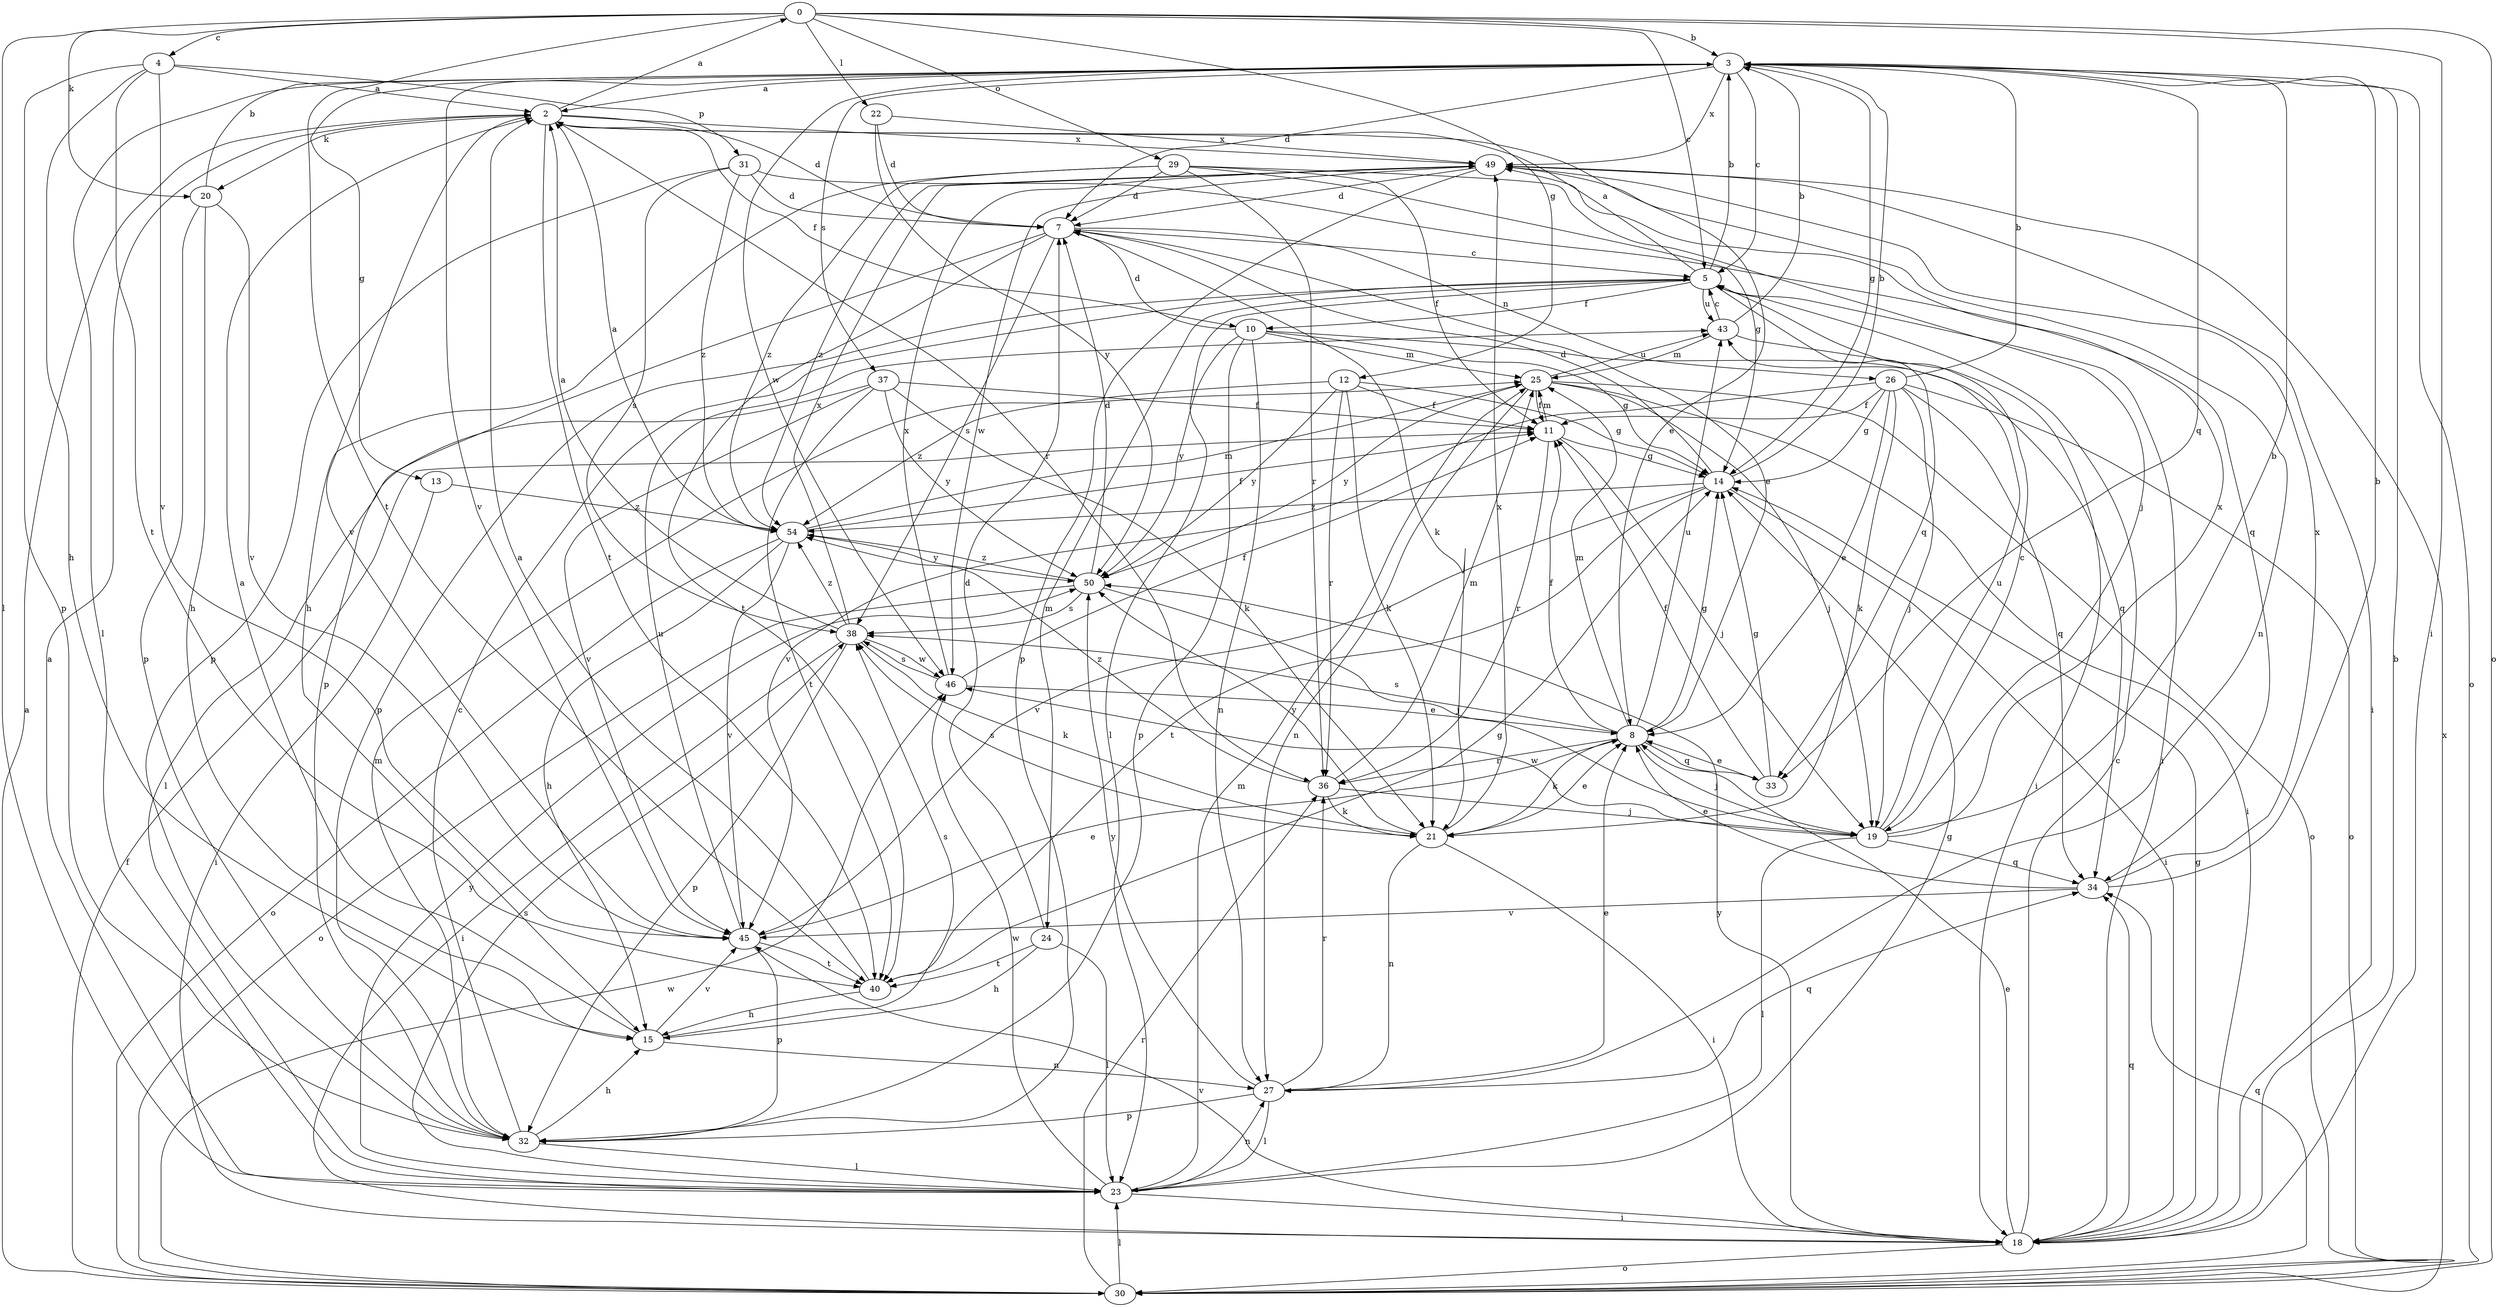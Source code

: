 strict digraph  {
0;
2;
3;
4;
5;
7;
8;
10;
11;
12;
13;
14;
15;
18;
19;
20;
21;
22;
23;
24;
25;
26;
27;
29;
30;
31;
32;
33;
34;
36;
37;
38;
40;
43;
45;
46;
49;
50;
54;
0 -> 3  [label=b];
0 -> 4  [label=c];
0 -> 5  [label=c];
0 -> 12  [label=g];
0 -> 18  [label=i];
0 -> 20  [label=k];
0 -> 22  [label=l];
0 -> 23  [label=l];
0 -> 29  [label=o];
0 -> 30  [label=o];
0 -> 40  [label=t];
2 -> 0  [label=a];
2 -> 7  [label=d];
2 -> 8  [label=e];
2 -> 10  [label=f];
2 -> 20  [label=k];
2 -> 36  [label=r];
2 -> 40  [label=t];
2 -> 45  [label=v];
2 -> 49  [label=x];
3 -> 2  [label=a];
3 -> 5  [label=c];
3 -> 7  [label=d];
3 -> 13  [label=g];
3 -> 14  [label=g];
3 -> 23  [label=l];
3 -> 30  [label=o];
3 -> 33  [label=q];
3 -> 37  [label=s];
3 -> 45  [label=v];
3 -> 46  [label=w];
3 -> 49  [label=x];
4 -> 2  [label=a];
4 -> 15  [label=h];
4 -> 31  [label=p];
4 -> 32  [label=p];
4 -> 40  [label=t];
4 -> 45  [label=v];
5 -> 2  [label=a];
5 -> 3  [label=b];
5 -> 10  [label=f];
5 -> 18  [label=i];
5 -> 23  [label=l];
5 -> 24  [label=m];
5 -> 32  [label=p];
5 -> 33  [label=q];
5 -> 43  [label=u];
7 -> 5  [label=c];
7 -> 8  [label=e];
7 -> 21  [label=k];
7 -> 26  [label=n];
7 -> 32  [label=p];
7 -> 38  [label=s];
7 -> 40  [label=t];
8 -> 11  [label=f];
8 -> 14  [label=g];
8 -> 19  [label=j];
8 -> 21  [label=k];
8 -> 25  [label=m];
8 -> 33  [label=q];
8 -> 36  [label=r];
8 -> 38  [label=s];
8 -> 43  [label=u];
10 -> 7  [label=d];
10 -> 14  [label=g];
10 -> 25  [label=m];
10 -> 27  [label=n];
10 -> 32  [label=p];
10 -> 34  [label=q];
10 -> 50  [label=y];
11 -> 14  [label=g];
11 -> 19  [label=j];
11 -> 25  [label=m];
11 -> 36  [label=r];
12 -> 11  [label=f];
12 -> 14  [label=g];
12 -> 21  [label=k];
12 -> 36  [label=r];
12 -> 50  [label=y];
12 -> 54  [label=z];
13 -> 18  [label=i];
13 -> 54  [label=z];
14 -> 3  [label=b];
14 -> 7  [label=d];
14 -> 18  [label=i];
14 -> 40  [label=t];
14 -> 45  [label=v];
14 -> 54  [label=z];
15 -> 2  [label=a];
15 -> 27  [label=n];
15 -> 38  [label=s];
15 -> 45  [label=v];
18 -> 3  [label=b];
18 -> 5  [label=c];
18 -> 8  [label=e];
18 -> 14  [label=g];
18 -> 30  [label=o];
18 -> 34  [label=q];
18 -> 45  [label=v];
18 -> 50  [label=y];
19 -> 3  [label=b];
19 -> 5  [label=c];
19 -> 23  [label=l];
19 -> 34  [label=q];
19 -> 43  [label=u];
19 -> 46  [label=w];
19 -> 49  [label=x];
20 -> 3  [label=b];
20 -> 15  [label=h];
20 -> 32  [label=p];
20 -> 45  [label=v];
21 -> 8  [label=e];
21 -> 18  [label=i];
21 -> 27  [label=n];
21 -> 38  [label=s];
21 -> 49  [label=x];
21 -> 50  [label=y];
22 -> 7  [label=d];
22 -> 49  [label=x];
22 -> 50  [label=y];
23 -> 2  [label=a];
23 -> 14  [label=g];
23 -> 18  [label=i];
23 -> 25  [label=m];
23 -> 27  [label=n];
23 -> 38  [label=s];
23 -> 46  [label=w];
23 -> 50  [label=y];
24 -> 7  [label=d];
24 -> 15  [label=h];
24 -> 23  [label=l];
24 -> 40  [label=t];
25 -> 11  [label=f];
25 -> 18  [label=i];
25 -> 19  [label=j];
25 -> 27  [label=n];
25 -> 30  [label=o];
25 -> 43  [label=u];
25 -> 50  [label=y];
26 -> 3  [label=b];
26 -> 8  [label=e];
26 -> 11  [label=f];
26 -> 14  [label=g];
26 -> 19  [label=j];
26 -> 21  [label=k];
26 -> 30  [label=o];
26 -> 34  [label=q];
26 -> 45  [label=v];
27 -> 8  [label=e];
27 -> 23  [label=l];
27 -> 32  [label=p];
27 -> 34  [label=q];
27 -> 36  [label=r];
27 -> 50  [label=y];
29 -> 7  [label=d];
29 -> 11  [label=f];
29 -> 14  [label=g];
29 -> 15  [label=h];
29 -> 19  [label=j];
29 -> 36  [label=r];
29 -> 54  [label=z];
30 -> 2  [label=a];
30 -> 11  [label=f];
30 -> 23  [label=l];
30 -> 34  [label=q];
30 -> 36  [label=r];
30 -> 46  [label=w];
30 -> 49  [label=x];
31 -> 7  [label=d];
31 -> 32  [label=p];
31 -> 34  [label=q];
31 -> 38  [label=s];
31 -> 54  [label=z];
32 -> 5  [label=c];
32 -> 15  [label=h];
32 -> 23  [label=l];
32 -> 25  [label=m];
33 -> 8  [label=e];
33 -> 11  [label=f];
33 -> 14  [label=g];
34 -> 3  [label=b];
34 -> 8  [label=e];
34 -> 45  [label=v];
34 -> 49  [label=x];
36 -> 19  [label=j];
36 -> 21  [label=k];
36 -> 25  [label=m];
36 -> 54  [label=z];
37 -> 11  [label=f];
37 -> 21  [label=k];
37 -> 23  [label=l];
37 -> 40  [label=t];
37 -> 45  [label=v];
37 -> 50  [label=y];
38 -> 2  [label=a];
38 -> 18  [label=i];
38 -> 21  [label=k];
38 -> 32  [label=p];
38 -> 46  [label=w];
38 -> 49  [label=x];
38 -> 54  [label=z];
40 -> 2  [label=a];
40 -> 14  [label=g];
40 -> 15  [label=h];
43 -> 3  [label=b];
43 -> 5  [label=c];
43 -> 18  [label=i];
43 -> 25  [label=m];
45 -> 8  [label=e];
45 -> 32  [label=p];
45 -> 40  [label=t];
45 -> 43  [label=u];
46 -> 8  [label=e];
46 -> 11  [label=f];
46 -> 38  [label=s];
46 -> 49  [label=x];
49 -> 7  [label=d];
49 -> 18  [label=i];
49 -> 27  [label=n];
49 -> 32  [label=p];
49 -> 46  [label=w];
49 -> 54  [label=z];
50 -> 7  [label=d];
50 -> 19  [label=j];
50 -> 30  [label=o];
50 -> 38  [label=s];
50 -> 54  [label=z];
54 -> 2  [label=a];
54 -> 11  [label=f];
54 -> 15  [label=h];
54 -> 25  [label=m];
54 -> 30  [label=o];
54 -> 45  [label=v];
54 -> 50  [label=y];
}

